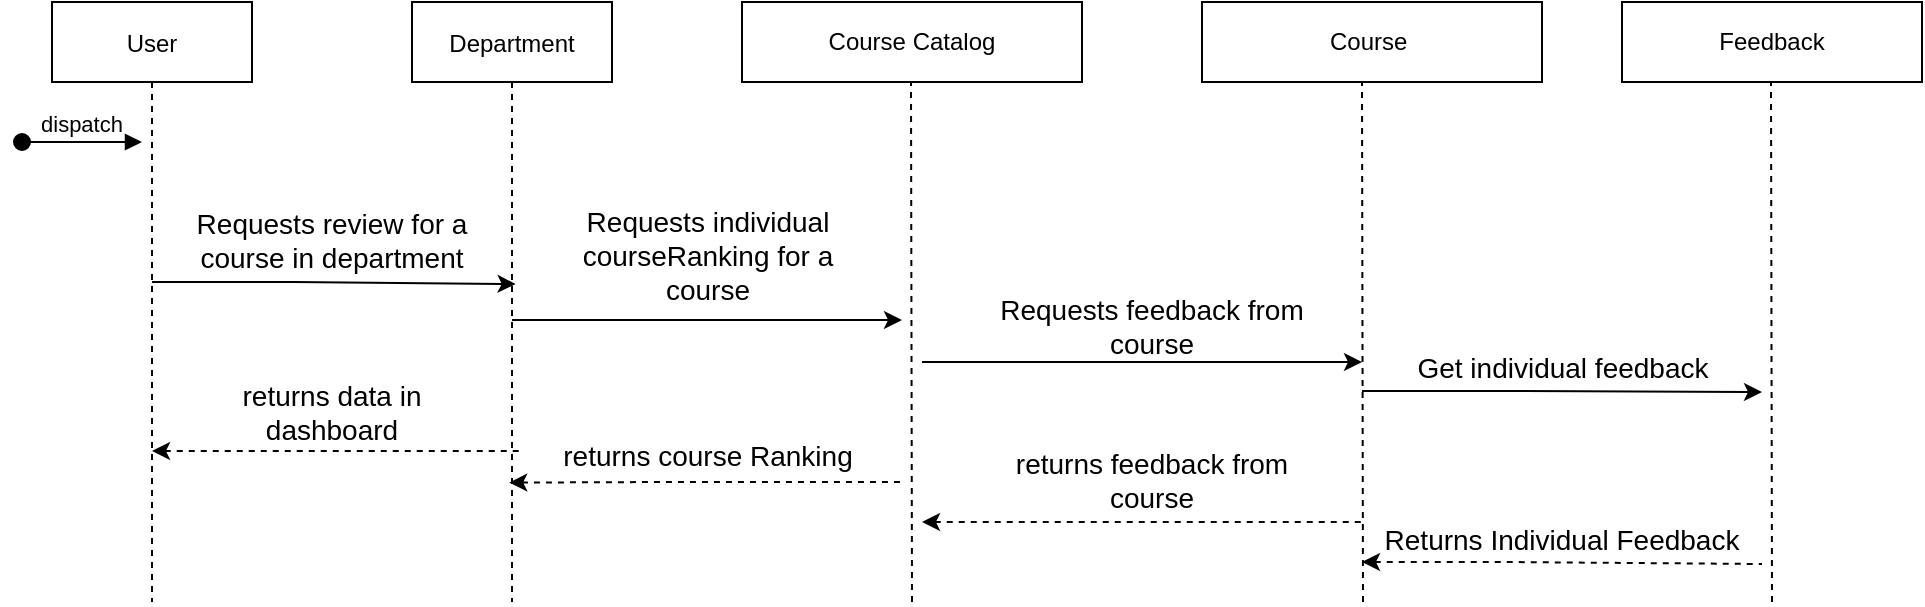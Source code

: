 <mxfile version="15.5.4" type="device"><diagram id="kgpKYQtTHZ0yAKxKKP6v" name="Page-1"><mxGraphModel dx="1888" dy="579" grid="1" gridSize="10" guides="1" tooltips="1" connect="1" arrows="1" fold="1" page="1" pageScale="1" pageWidth="850" pageHeight="1100" math="0" shadow="0"><root><mxCell id="0"/><mxCell id="1" parent="0"/><mxCell id="3nuBFxr9cyL0pnOWT2aG-1" value="User" style="shape=umlLifeline;perimeter=lifelinePerimeter;container=1;collapsible=0;recursiveResize=0;rounded=0;shadow=0;strokeWidth=1;" parent="1" vertex="1"><mxGeometry x="-715" y="170" width="100" height="300" as="geometry"/></mxCell><mxCell id="3nuBFxr9cyL0pnOWT2aG-3" value="dispatch" style="verticalAlign=bottom;startArrow=oval;endArrow=block;startSize=8;shadow=0;strokeWidth=1;" parent="3nuBFxr9cyL0pnOWT2aG-1" edge="1"><mxGeometry relative="1" as="geometry"><mxPoint x="-15" y="70" as="sourcePoint"/><mxPoint x="45" y="70" as="targetPoint"/></mxGeometry></mxCell><mxCell id="3nuBFxr9cyL0pnOWT2aG-5" value="Department" style="shape=umlLifeline;perimeter=lifelinePerimeter;container=1;collapsible=0;recursiveResize=0;rounded=0;shadow=0;strokeWidth=1;" parent="1" vertex="1"><mxGeometry x="-535" y="170" width="100" height="300" as="geometry"/></mxCell><mxCell id="-YGcOzsTx6MPTvoPih9D-3" value="" style="endArrow=none;html=1;rounded=0;endFill=0;startArrow=classic;startFill=1;dashed=1;" parent="3nuBFxr9cyL0pnOWT2aG-5" edge="1" source="3nuBFxr9cyL0pnOWT2aG-1"><mxGeometry width="50" height="50" relative="1" as="geometry"><mxPoint x="-125" y="225" as="sourcePoint"/><mxPoint x="55" y="224.5" as="targetPoint"/><Array as="points"><mxPoint x="-84.5" y="224.5"/></Array></mxGeometry></mxCell><mxCell id="5zmxUiOa5MJhYH-fMdyY-4" value="Feedback" style="rounded=0;whiteSpace=wrap;html=1;" parent="1" vertex="1"><mxGeometry x="70" y="170" width="150" height="40" as="geometry"/></mxCell><mxCell id="5zmxUiOa5MJhYH-fMdyY-5" value="" style="endArrow=none;dashed=1;html=1;rounded=0;" parent="1" edge="1"><mxGeometry width="50" height="50" relative="1" as="geometry"><mxPoint x="145" y="470" as="sourcePoint"/><mxPoint x="144.5" y="210" as="targetPoint"/></mxGeometry></mxCell><mxCell id="5zmxUiOa5MJhYH-fMdyY-13" value="&lt;span style=&quot;font-size: 14px&quot;&gt;Requests review for a course in department&lt;/span&gt;" style="text;html=1;strokeColor=none;fillColor=none;align=center;verticalAlign=middle;whiteSpace=wrap;rounded=0;fontSize=14;" parent="1" vertex="1"><mxGeometry x="-660" y="274" width="170" height="30" as="geometry"/></mxCell><mxCell id="5zmxUiOa5MJhYH-fMdyY-14" value="returns data in dashboard" style="text;html=1;strokeColor=none;fillColor=none;align=center;verticalAlign=middle;whiteSpace=wrap;rounded=0;fontSize=14;" parent="1" vertex="1"><mxGeometry x="-625" y="360" width="100" height="30" as="geometry"/></mxCell><mxCell id="-YGcOzsTx6MPTvoPih9D-1" value="" style="endArrow=classic;html=1;rounded=0;endFill=1;entryX=0.518;entryY=0.47;entryDx=0;entryDy=0;entryPerimeter=0;" parent="1" edge="1" target="3nuBFxr9cyL0pnOWT2aG-5"><mxGeometry width="50" height="50" relative="1" as="geometry"><mxPoint x="-665" y="310" as="sourcePoint"/><mxPoint x="-490" y="310" as="targetPoint"/><Array as="points"><mxPoint x="-594.5" y="310"/></Array></mxGeometry></mxCell><mxCell id="-YGcOzsTx6MPTvoPih9D-2" value="&lt;span style=&quot;font-size: 14px&quot;&gt;Requests individual courseRanking for a course&lt;/span&gt;" style="text;html=1;strokeColor=none;fillColor=none;align=center;verticalAlign=middle;whiteSpace=wrap;rounded=0;fontSize=14;" parent="1" vertex="1"><mxGeometry x="-472" y="282" width="170" height="30" as="geometry"/></mxCell><mxCell id="-YGcOzsTx6MPTvoPih9D-4" value="&lt;span style=&quot;font-size: 14px&quot;&gt;returns course Ranking&lt;br&gt;&lt;/span&gt;" style="text;html=1;strokeColor=none;fillColor=none;align=center;verticalAlign=middle;whiteSpace=wrap;rounded=0;fontSize=14;" parent="1" vertex="1"><mxGeometry x="-472" y="382" width="170" height="30" as="geometry"/></mxCell><mxCell id="-YGcOzsTx6MPTvoPih9D-6" value="&lt;span style=&quot;font-size: 14px&quot;&gt;Get individual feedback&lt;/span&gt;" style="text;html=1;strokeColor=none;fillColor=none;align=center;verticalAlign=middle;whiteSpace=wrap;rounded=0;fontSize=14;" parent="1" vertex="1"><mxGeometry x="-37.5" y="338" width="155" height="30" as="geometry"/></mxCell><mxCell id="-YGcOzsTx6MPTvoPih9D-8" value="&lt;span style=&quot;font-size: 14px&quot;&gt;Returns Individual Feedback&lt;/span&gt;" style="text;html=1;strokeColor=none;fillColor=none;align=center;verticalAlign=middle;whiteSpace=wrap;rounded=0;fontSize=14;" parent="1" vertex="1"><mxGeometry x="-50" y="424" width="180" height="30" as="geometry"/></mxCell><mxCell id="-YGcOzsTx6MPTvoPih9D-10" value="Course Catalog" style="rounded=0;whiteSpace=wrap;html=1;" parent="1" vertex="1"><mxGeometry x="-370" y="170" width="170" height="40" as="geometry"/></mxCell><mxCell id="-YGcOzsTx6MPTvoPih9D-11" value="" style="endArrow=none;dashed=1;html=1;rounded=0;" parent="1" edge="1"><mxGeometry width="50" height="50" relative="1" as="geometry"><mxPoint x="-285" y="470" as="sourcePoint"/><mxPoint x="-285.5" y="210" as="targetPoint"/></mxGeometry></mxCell><mxCell id="-YGcOzsTx6MPTvoPih9D-12" value="" style="endArrow=classic;html=1;rounded=0;endFill=1;" parent="1" edge="1"><mxGeometry width="50" height="50" relative="1" as="geometry"><mxPoint x="-485" y="329" as="sourcePoint"/><mxPoint x="-290" y="329" as="targetPoint"/><Array as="points"><mxPoint x="-409.5" y="329"/></Array></mxGeometry></mxCell><mxCell id="-YGcOzsTx6MPTvoPih9D-18" value="Course&amp;nbsp;" style="rounded=0;whiteSpace=wrap;html=1;" parent="1" vertex="1"><mxGeometry x="-140" y="170" width="170" height="40" as="geometry"/></mxCell><mxCell id="-YGcOzsTx6MPTvoPih9D-19" value="" style="endArrow=none;dashed=1;html=1;rounded=0;" parent="1" edge="1"><mxGeometry width="50" height="50" relative="1" as="geometry"><mxPoint x="-59.5" y="470" as="sourcePoint"/><mxPoint x="-60" y="210" as="targetPoint"/></mxGeometry></mxCell><mxCell id="-YGcOzsTx6MPTvoPih9D-20" value="" style="endArrow=classic;html=1;rounded=0;endFill=1;" parent="1" edge="1"><mxGeometry width="50" height="50" relative="1" as="geometry"><mxPoint x="-280" y="350" as="sourcePoint"/><mxPoint x="-60" y="350" as="targetPoint"/><Array as="points"><mxPoint x="-199.5" y="350"/></Array></mxGeometry></mxCell><mxCell id="-YGcOzsTx6MPTvoPih9D-21" value="" style="endArrow=none;html=1;rounded=0;endFill=0;startArrow=classic;startFill=1;dashed=1;" parent="1" edge="1"><mxGeometry width="50" height="50" relative="1" as="geometry"><mxPoint x="-280" y="430" as="sourcePoint"/><mxPoint x="-60" y="430" as="targetPoint"/><Array as="points"><mxPoint x="-199.5" y="430"/></Array></mxGeometry></mxCell><mxCell id="-YGcOzsTx6MPTvoPih9D-22" value="&lt;span style=&quot;font-size: 14px&quot;&gt;Requests feedback from course&lt;/span&gt;" style="text;html=1;strokeColor=none;fillColor=none;align=center;verticalAlign=middle;whiteSpace=wrap;rounded=0;fontSize=14;" parent="1" vertex="1"><mxGeometry x="-250" y="317" width="170" height="30" as="geometry"/></mxCell><mxCell id="-YGcOzsTx6MPTvoPih9D-23" value="&lt;span style=&quot;font-size: 14px&quot;&gt;returns&amp;nbsp;&lt;/span&gt;feedback from course" style="text;html=1;strokeColor=none;fillColor=none;align=center;verticalAlign=middle;whiteSpace=wrap;rounded=0;fontSize=14;" parent="1" vertex="1"><mxGeometry x="-250" y="394" width="170" height="30" as="geometry"/></mxCell><mxCell id="-YGcOzsTx6MPTvoPih9D-25" value="" style="endArrow=classic;html=1;rounded=0;endFill=1;" parent="1" edge="1"><mxGeometry width="50" height="50" relative="1" as="geometry"><mxPoint x="-60" y="364.5" as="sourcePoint"/><mxPoint x="140" y="365" as="targetPoint"/><Array as="points"><mxPoint x="10.5" y="364.5"/></Array></mxGeometry></mxCell><mxCell id="-YGcOzsTx6MPTvoPih9D-26" value="" style="endArrow=none;html=1;rounded=0;endFill=0;startArrow=classic;startFill=1;dashed=1;" parent="1" edge="1"><mxGeometry width="50" height="50" relative="1" as="geometry"><mxPoint x="-60" y="450" as="sourcePoint"/><mxPoint x="140" y="451" as="targetPoint"/><Array as="points"><mxPoint x="10.5" y="450"/></Array></mxGeometry></mxCell><mxCell id="2V1bBnBrS0Z3XrRZ6xYl-2" value="" style="endArrow=none;html=1;rounded=0;endFill=0;startArrow=classic;startFill=1;dashed=1;exitX=0.486;exitY=0.801;exitDx=0;exitDy=0;exitPerimeter=0;" edge="1" parent="1" source="3nuBFxr9cyL0pnOWT2aG-5"><mxGeometry width="50" height="50" relative="1" as="geometry"><mxPoint x="-480" y="410" as="sourcePoint"/><mxPoint x="-290" y="410" as="targetPoint"/><Array as="points"><mxPoint x="-409.5" y="410"/></Array></mxGeometry></mxCell></root></mxGraphModel></diagram></mxfile>